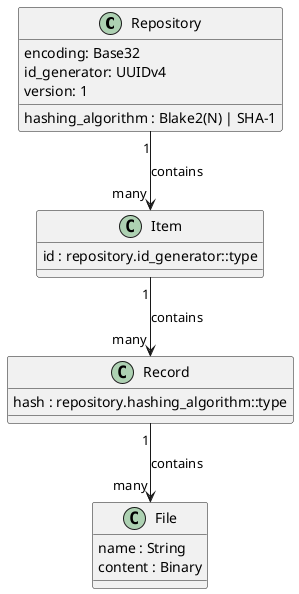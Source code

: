 @startuml
class Repository {
  hashing_algorithm : Blake2(N) | SHA-1
  encoding: Base32
  id_generator: UUIDv4
  version: 1
}
class Item {
  id : repository.id_generator::type
}
class Record {
  hash : repository.hashing_algorithm::type
}
class File {
  name : String
  content : Binary
}
Repository "1" --> "many" Item: contains
Item "1" --> "many" Record: contains
Record "1" --> "many" File: contains
@enduml
